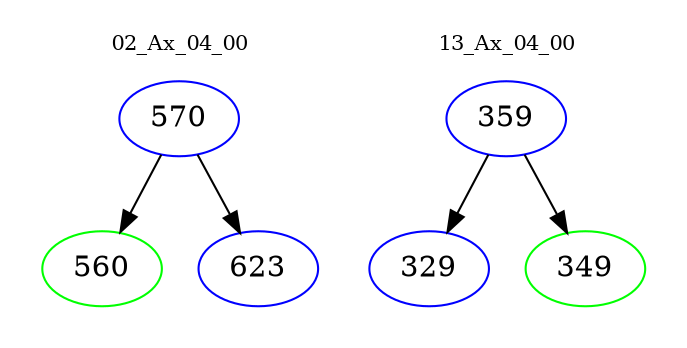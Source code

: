 digraph{
subgraph cluster_0 {
color = white
label = "02_Ax_04_00";
fontsize=10;
T0_570 [label="570", color="blue"]
T0_570 -> T0_560 [color="black"]
T0_560 [label="560", color="green"]
T0_570 -> T0_623 [color="black"]
T0_623 [label="623", color="blue"]
}
subgraph cluster_1 {
color = white
label = "13_Ax_04_00";
fontsize=10;
T1_359 [label="359", color="blue"]
T1_359 -> T1_329 [color="black"]
T1_329 [label="329", color="blue"]
T1_359 -> T1_349 [color="black"]
T1_349 [label="349", color="green"]
}
}
